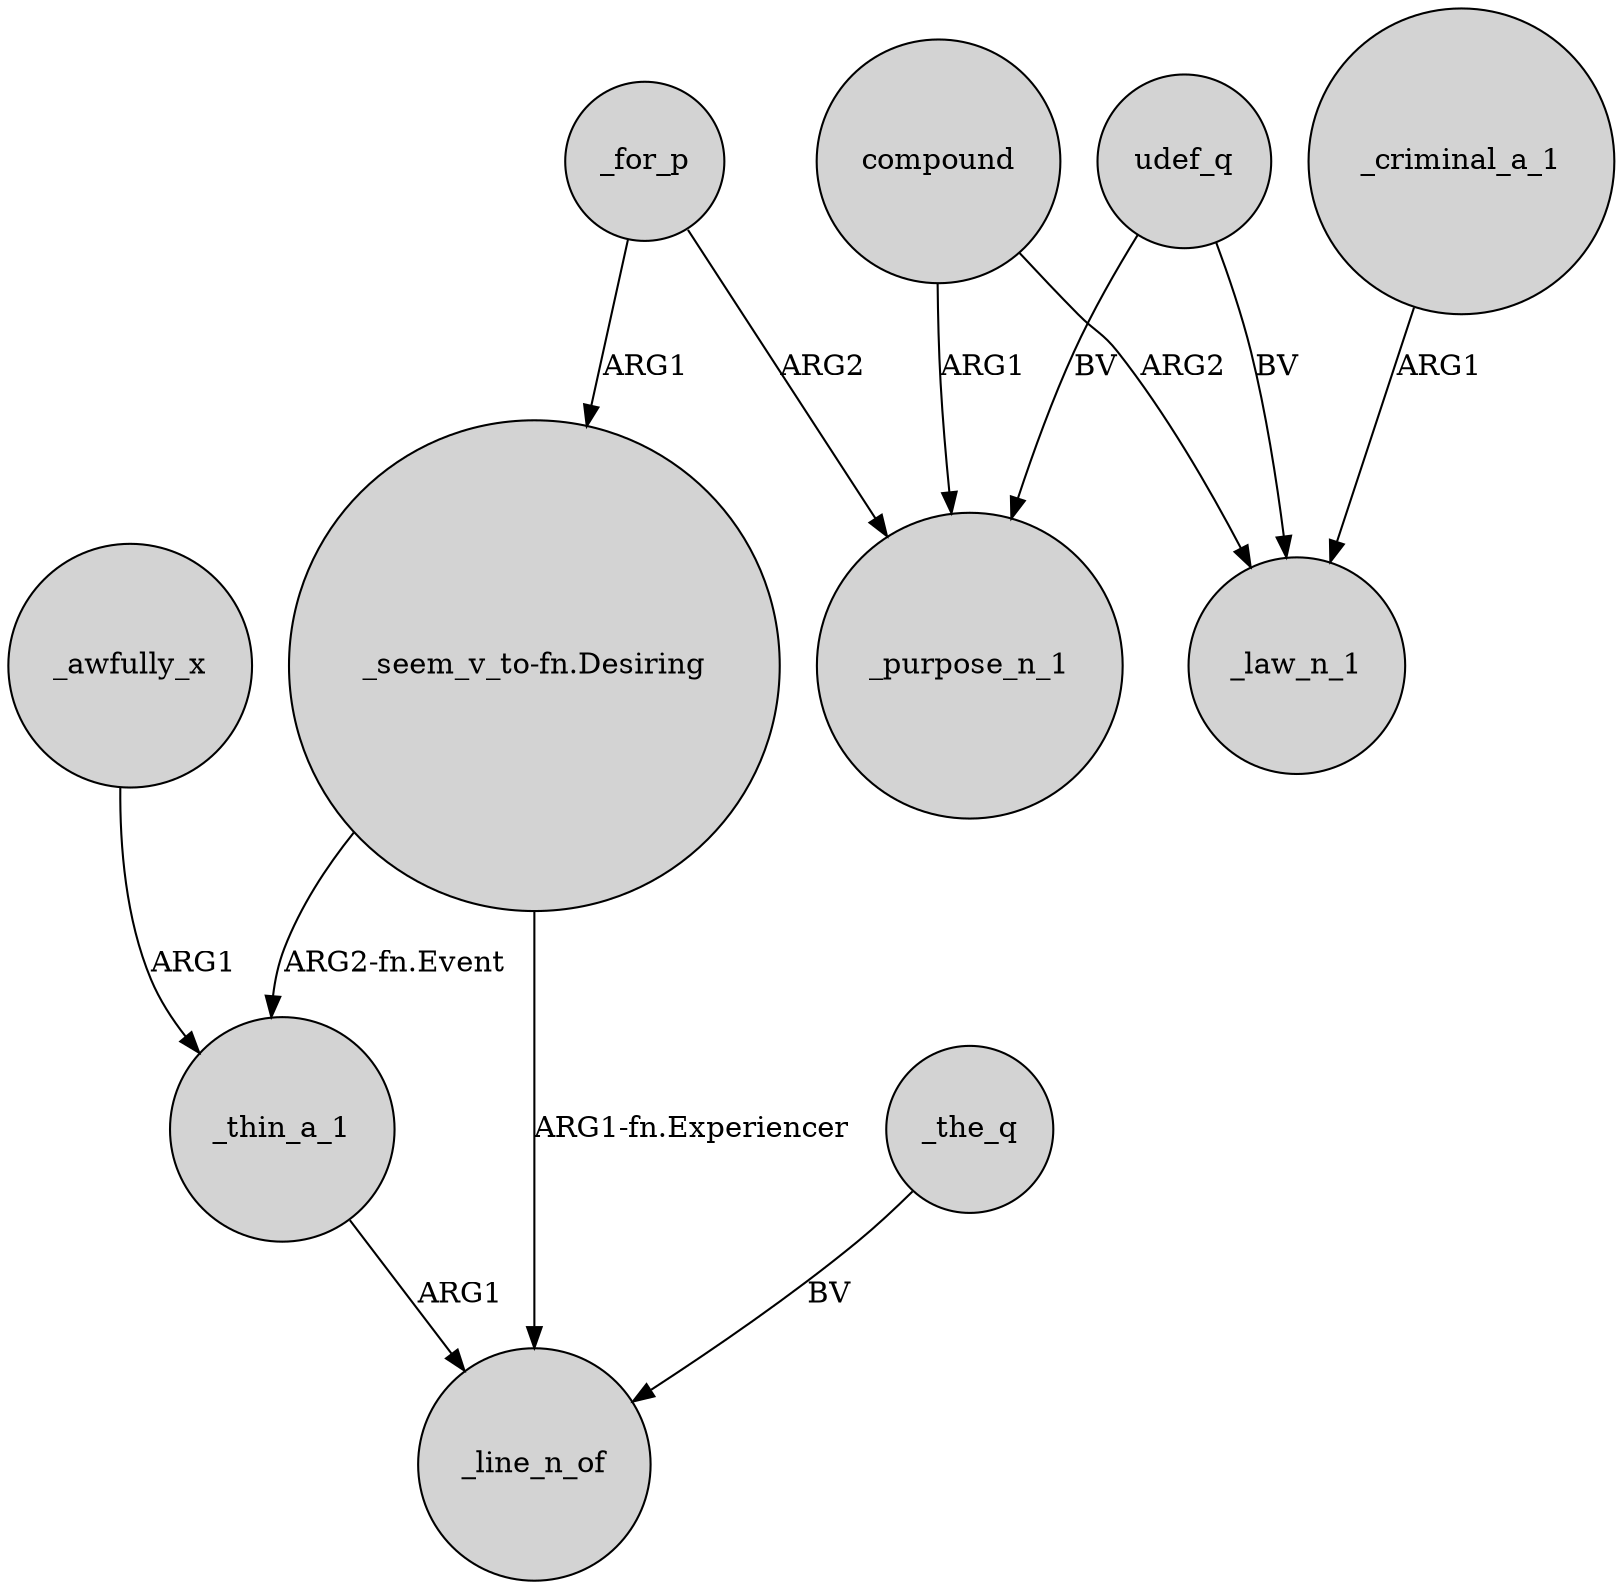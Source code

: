 digraph {
	node [shape=circle style=filled]
	"_seem_v_to-fn.Desiring" -> _thin_a_1 [label="ARG2-fn.Event"]
	compound -> _law_n_1 [label=ARG2]
	compound -> _purpose_n_1 [label=ARG1]
	_criminal_a_1 -> _law_n_1 [label=ARG1]
	udef_q -> _law_n_1 [label=BV]
	udef_q -> _purpose_n_1 [label=BV]
	_awfully_x -> _thin_a_1 [label=ARG1]
	_for_p -> _purpose_n_1 [label=ARG2]
	_for_p -> "_seem_v_to-fn.Desiring" [label=ARG1]
	_thin_a_1 -> _line_n_of [label=ARG1]
	"_seem_v_to-fn.Desiring" -> _line_n_of [label="ARG1-fn.Experiencer"]
	_the_q -> _line_n_of [label=BV]
}
